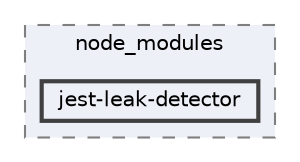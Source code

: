 digraph "pkiclassroomrescheduler/src/main/frontend/node_modules/jest-leak-detector"
{
 // LATEX_PDF_SIZE
  bgcolor="transparent";
  edge [fontname=Helvetica,fontsize=10,labelfontname=Helvetica,labelfontsize=10];
  node [fontname=Helvetica,fontsize=10,shape=box,height=0.2,width=0.4];
  compound=true
  subgraph clusterdir_72953eda66ccb3a2722c28e1c3e6c23b {
    graph [ bgcolor="#edf0f7", pencolor="grey50", label="node_modules", fontname=Helvetica,fontsize=10 style="filled,dashed", URL="dir_72953eda66ccb3a2722c28e1c3e6c23b.html",tooltip=""]
  dir_6cb225fcd3c9bff18a104ca33d991eee [label="jest-leak-detector", fillcolor="#edf0f7", color="grey25", style="filled,bold", URL="dir_6cb225fcd3c9bff18a104ca33d991eee.html",tooltip=""];
  }
}
